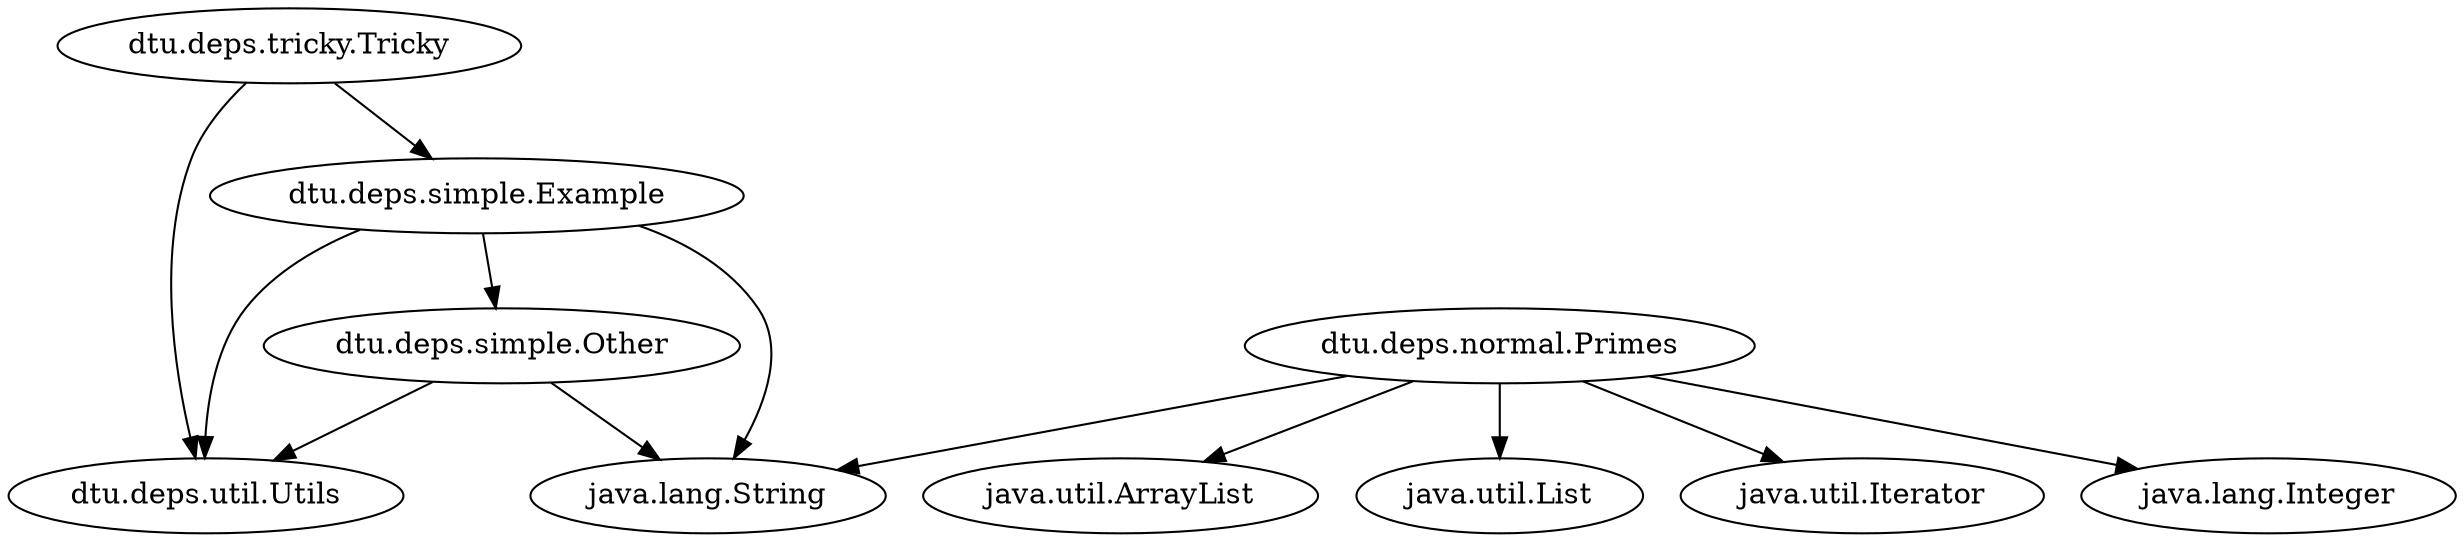 digraph SourceGraph {
  "dtu.deps.util.Utils" [label="dtu.deps.util.Utils"];
  "dtu.deps.tricky.Tricky" [label="dtu.deps.tricky.Tricky"];
  "dtu.deps.simple.Example" [label="dtu.deps.simple.Example"];
  "dtu.deps.simple.Other" [label="dtu.deps.simple.Other"];
  "dtu.deps.normal.Primes" [label="dtu.deps.normal.Primes"];
  "dtu.deps.tricky.Tricky" -> "dtu.deps.simple.Example";
  "dtu.deps.tricky.Tricky" -> "dtu.deps.util.Utils";
  "dtu.deps.simple.Example" -> "java.lang.String";
  "dtu.deps.simple.Example" -> "dtu.deps.simple.Other";
  "dtu.deps.simple.Example" -> "dtu.deps.util.Utils";
  "dtu.deps.simple.Other" -> "java.lang.String";
  "dtu.deps.simple.Other" -> "dtu.deps.util.Utils";
  "dtu.deps.normal.Primes" -> "java.util.ArrayList";
  "dtu.deps.normal.Primes" -> "java.lang.String";
  "dtu.deps.normal.Primes" -> "java.util.List";
  "dtu.deps.normal.Primes" -> "java.util.Iterator";
  "dtu.deps.normal.Primes" -> "java.lang.Integer";
}